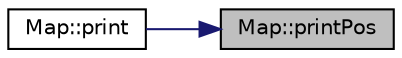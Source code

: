 digraph "Map::printPos"
{
 // LATEX_PDF_SIZE
  edge [fontname="Helvetica",fontsize="10",labelfontname="Helvetica",labelfontsize="10"];
  node [fontname="Helvetica",fontsize="10",shape=record];
  rankdir="RL";
  Node1 [label="Map::printPos",height=0.2,width=0.4,color="black", fillcolor="grey75", style="filled", fontcolor="black",tooltip=" "];
  Node1 -> Node2 [dir="back",color="midnightblue",fontsize="10",style="solid",fontname="Helvetica"];
  Node2 [label="Map::print",height=0.2,width=0.4,color="black", fillcolor="white", style="filled",URL="$classMap.html#a9c6dc88a70dcf25e3371d8bc4ec35ad0",tooltip=" "];
}

